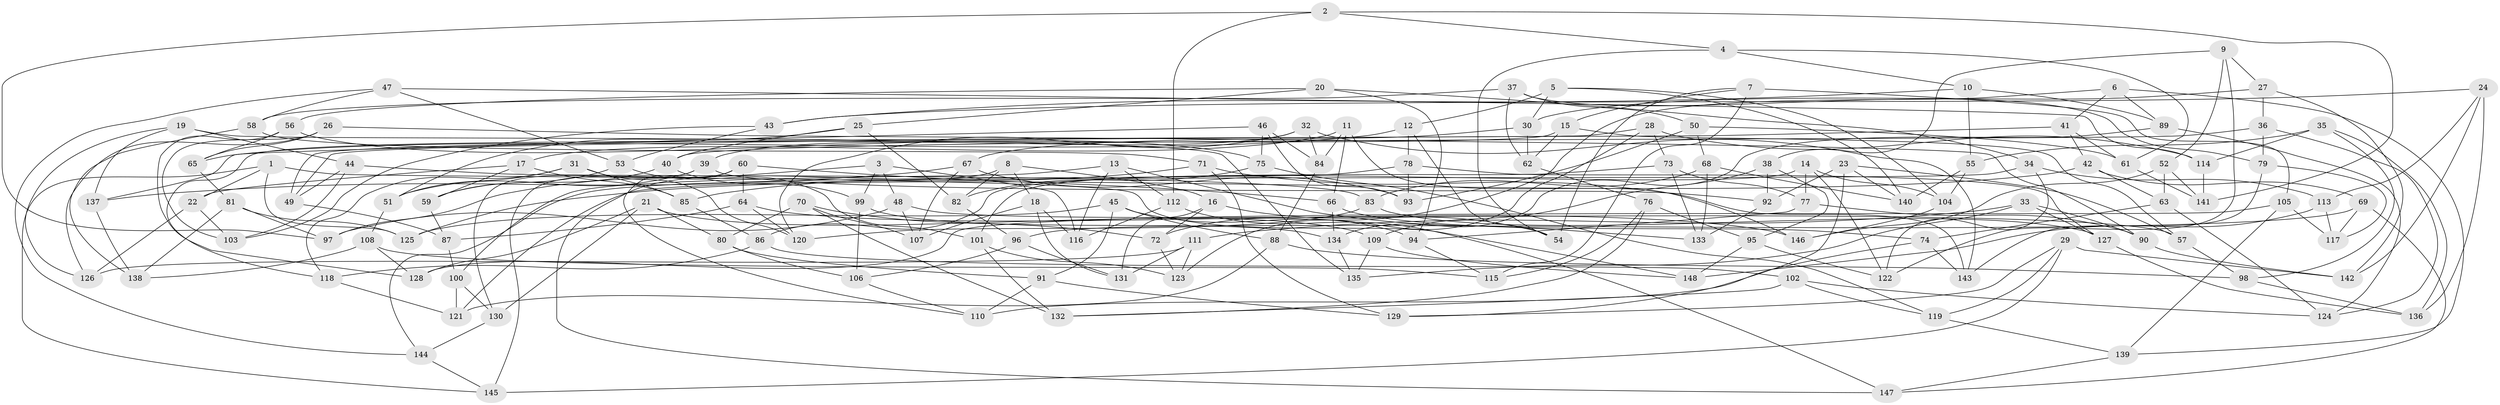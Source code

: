 // coarse degree distribution, {6: 0.4864864864864865, 4: 0.1891891891891892, 5: 0.20270270270270271, 8: 0.06756756756756757, 9: 0.013513513513513514, 3: 0.013513513513513514, 7: 0.013513513513513514, 10: 0.013513513513513514}
// Generated by graph-tools (version 1.1) at 2025/38/03/04/25 23:38:09]
// undirected, 148 vertices, 296 edges
graph export_dot {
  node [color=gray90,style=filled];
  1;
  2;
  3;
  4;
  5;
  6;
  7;
  8;
  9;
  10;
  11;
  12;
  13;
  14;
  15;
  16;
  17;
  18;
  19;
  20;
  21;
  22;
  23;
  24;
  25;
  26;
  27;
  28;
  29;
  30;
  31;
  32;
  33;
  34;
  35;
  36;
  37;
  38;
  39;
  40;
  41;
  42;
  43;
  44;
  45;
  46;
  47;
  48;
  49;
  50;
  51;
  52;
  53;
  54;
  55;
  56;
  57;
  58;
  59;
  60;
  61;
  62;
  63;
  64;
  65;
  66;
  67;
  68;
  69;
  70;
  71;
  72;
  73;
  74;
  75;
  76;
  77;
  78;
  79;
  80;
  81;
  82;
  83;
  84;
  85;
  86;
  87;
  88;
  89;
  90;
  91;
  92;
  93;
  94;
  95;
  96;
  97;
  98;
  99;
  100;
  101;
  102;
  103;
  104;
  105;
  106;
  107;
  108;
  109;
  110;
  111;
  112;
  113;
  114;
  115;
  116;
  117;
  118;
  119;
  120;
  121;
  122;
  123;
  124;
  125;
  126;
  127;
  128;
  129;
  130;
  131;
  132;
  133;
  134;
  135;
  136;
  137;
  138;
  139;
  140;
  141;
  142;
  143;
  144;
  145;
  146;
  147;
  148;
  1 -- 22;
  1 -- 145;
  1 -- 148;
  1 -- 125;
  2 -- 4;
  2 -- 112;
  2 -- 97;
  2 -- 141;
  3 -- 116;
  3 -- 97;
  3 -- 99;
  3 -- 48;
  4 -- 61;
  4 -- 54;
  4 -- 10;
  5 -- 30;
  5 -- 140;
  5 -- 12;
  5 -- 104;
  6 -- 139;
  6 -- 89;
  6 -- 72;
  6 -- 41;
  7 -- 54;
  7 -- 115;
  7 -- 15;
  7 -- 105;
  8 -- 16;
  8 -- 18;
  8 -- 147;
  8 -- 82;
  9 -- 27;
  9 -- 52;
  9 -- 122;
  9 -- 38;
  10 -- 43;
  10 -- 89;
  10 -- 55;
  11 -- 84;
  11 -- 66;
  11 -- 146;
  11 -- 17;
  12 -- 65;
  12 -- 78;
  12 -- 54;
  13 -- 112;
  13 -- 100;
  13 -- 116;
  13 -- 133;
  14 -- 122;
  14 -- 101;
  14 -- 77;
  14 -- 104;
  15 -- 118;
  15 -- 57;
  15 -- 62;
  16 -- 131;
  16 -- 54;
  16 -- 72;
  17 -- 85;
  17 -- 59;
  17 -- 22;
  18 -- 116;
  18 -- 107;
  18 -- 131;
  19 -- 135;
  19 -- 44;
  19 -- 126;
  19 -- 137;
  20 -- 94;
  20 -- 56;
  20 -- 25;
  20 -- 34;
  21 -- 128;
  21 -- 130;
  21 -- 109;
  21 -- 80;
  22 -- 126;
  22 -- 103;
  23 -- 129;
  23 -- 140;
  23 -- 57;
  23 -- 92;
  24 -- 43;
  24 -- 113;
  24 -- 142;
  24 -- 136;
  25 -- 40;
  25 -- 82;
  25 -- 51;
  26 -- 103;
  26 -- 126;
  26 -- 65;
  26 -- 90;
  27 -- 142;
  27 -- 30;
  27 -- 36;
  28 -- 123;
  28 -- 49;
  28 -- 114;
  28 -- 73;
  29 -- 145;
  29 -- 142;
  29 -- 119;
  29 -- 129;
  30 -- 67;
  30 -- 62;
  31 -- 51;
  31 -- 85;
  31 -- 118;
  31 -- 120;
  32 -- 39;
  32 -- 143;
  32 -- 120;
  32 -- 84;
  33 -- 127;
  33 -- 111;
  33 -- 135;
  33 -- 90;
  34 -- 121;
  34 -- 113;
  34 -- 122;
  35 -- 98;
  35 -- 55;
  35 -- 136;
  35 -- 114;
  36 -- 79;
  36 -- 40;
  36 -- 124;
  37 -- 62;
  37 -- 58;
  37 -- 79;
  37 -- 50;
  38 -- 109;
  38 -- 92;
  38 -- 95;
  39 -- 92;
  39 -- 51;
  39 -- 130;
  40 -- 59;
  40 -- 99;
  41 -- 61;
  41 -- 49;
  41 -- 42;
  42 -- 63;
  42 -- 125;
  42 -- 69;
  43 -- 53;
  43 -- 103;
  44 -- 103;
  44 -- 83;
  44 -- 49;
  45 -- 125;
  45 -- 88;
  45 -- 91;
  45 -- 94;
  46 -- 137;
  46 -- 84;
  46 -- 75;
  46 -- 93;
  47 -- 53;
  47 -- 58;
  47 -- 114;
  47 -- 144;
  48 -- 107;
  48 -- 97;
  48 -- 57;
  49 -- 87;
  50 -- 93;
  50 -- 61;
  50 -- 68;
  51 -- 108;
  52 -- 141;
  52 -- 63;
  52 -- 146;
  53 -- 59;
  53 -- 101;
  55 -- 104;
  55 -- 140;
  56 -- 75;
  56 -- 128;
  56 -- 65;
  57 -- 98;
  58 -- 71;
  58 -- 138;
  59 -- 87;
  60 -- 66;
  60 -- 145;
  60 -- 64;
  60 -- 110;
  61 -- 141;
  62 -- 76;
  63 -- 124;
  63 -- 74;
  64 -- 120;
  64 -- 146;
  64 -- 87;
  65 -- 81;
  66 -- 134;
  66 -- 74;
  67 -- 93;
  67 -- 107;
  67 -- 137;
  68 -- 140;
  68 -- 83;
  68 -- 133;
  69 -- 117;
  69 -- 147;
  69 -- 96;
  70 -- 107;
  70 -- 132;
  70 -- 80;
  70 -- 72;
  71 -- 85;
  71 -- 129;
  71 -- 143;
  72 -- 123;
  73 -- 133;
  73 -- 77;
  73 -- 86;
  74 -- 143;
  74 -- 110;
  75 -- 82;
  75 -- 119;
  76 -- 95;
  76 -- 132;
  76 -- 115;
  77 -- 90;
  77 -- 94;
  78 -- 93;
  78 -- 127;
  78 -- 144;
  79 -- 143;
  79 -- 117;
  80 -- 106;
  80 -- 91;
  81 -- 97;
  81 -- 138;
  81 -- 125;
  82 -- 96;
  83 -- 127;
  83 -- 120;
  84 -- 88;
  85 -- 86;
  86 -- 102;
  86 -- 118;
  87 -- 100;
  88 -- 121;
  88 -- 98;
  89 -- 134;
  89 -- 124;
  90 -- 142;
  91 -- 129;
  91 -- 110;
  92 -- 133;
  94 -- 115;
  95 -- 122;
  95 -- 148;
  96 -- 106;
  96 -- 131;
  98 -- 136;
  99 -- 106;
  99 -- 134;
  100 -- 130;
  100 -- 121;
  101 -- 132;
  101 -- 123;
  102 -- 124;
  102 -- 119;
  102 -- 132;
  104 -- 146;
  105 -- 128;
  105 -- 139;
  105 -- 117;
  106 -- 110;
  108 -- 138;
  108 -- 128;
  108 -- 115;
  109 -- 135;
  109 -- 148;
  111 -- 131;
  111 -- 126;
  111 -- 123;
  112 -- 147;
  112 -- 116;
  113 -- 117;
  113 -- 148;
  114 -- 141;
  118 -- 121;
  119 -- 139;
  127 -- 136;
  130 -- 144;
  134 -- 135;
  137 -- 138;
  139 -- 147;
  144 -- 145;
}
